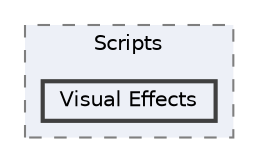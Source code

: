digraph "C:/Users/oscar/OneDrive/Documentos/Unity Projects/Virtual Fruits Portable/Assets/Scripts/Visual Effects"
{
 // LATEX_PDF_SIZE
  bgcolor="transparent";
  edge [fontname=Helvetica,fontsize=10,labelfontname=Helvetica,labelfontsize=10];
  node [fontname=Helvetica,fontsize=10,shape=box,height=0.2,width=0.4];
  compound=true
  subgraph clusterdir_796f65243602ff4566e5c6d8a5c1a7cf {
    graph [ bgcolor="#edf0f7", pencolor="grey50", label="Scripts", fontname=Helvetica,fontsize=10 style="filled,dashed", URL="dir_796f65243602ff4566e5c6d8a5c1a7cf.html",tooltip=""]
  dir_2cf7754e1de7c4798d808b0909b7cfeb [label="Visual Effects", fillcolor="#edf0f7", color="grey25", style="filled,bold", URL="dir_2cf7754e1de7c4798d808b0909b7cfeb.html",tooltip=""];
  }
}
